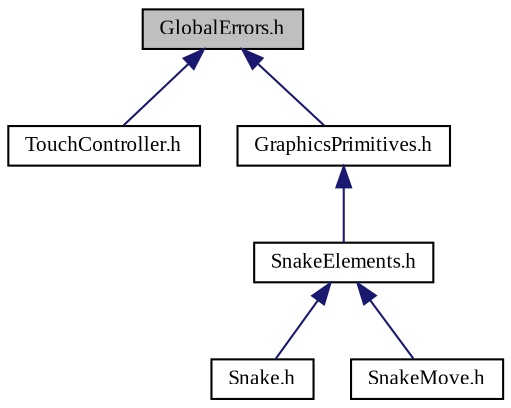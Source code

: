 digraph "GlobalErrors.h"
{
  edge [fontname="TimesNewRoman",fontsize="10",labelfontname="TimesNewRoman",labelfontsize="10"];
  node [fontname="TimesNewRoman",fontsize="10",shape=record];
  Node1 [label="GlobalErrors.h",height=0.2,width=0.4,color="black", fillcolor="grey75", style="filled", fontcolor="black"];
  Node1 -> Node2 [dir="back",color="midnightblue",fontsize="10",style="solid"];
  Node2 [label="TouchController.h",height=0.2,width=0.4,color="black", fillcolor="white", style="filled",URL="$_touch_controller_8h.html",tooltip="Kontroler sterownika dotyku XPT2046 - header file. "];
  Node1 -> Node3 [dir="back",color="midnightblue",fontsize="10",style="solid"];
  Node3 [label="GraphicsPrimitives.h",height=0.2,width=0.4,color="black", fillcolor="white", style="filled",URL="$_graphics_primitives_8h.html",tooltip="Prymitywy graficzne - header file. "];
  Node3 -> Node4 [dir="back",color="midnightblue",fontsize="10",style="solid"];
  Node4 [label="SnakeElements.h",height=0.2,width=0.4,color="black", fillcolor="white", style="filled",URL="$_snake_elements_8h.html",tooltip="Elementy weza dla gry Snake - header file. "];
  Node4 -> Node5 [dir="back",color="midnightblue",fontsize="10",style="solid"];
  Node5 [label="Snake.h",height=0.2,width=0.4,color="black", fillcolor="white", style="filled",URL="$_snake_8h.html",tooltip="Gra Snake - header file. "];
  Node4 -> Node6 [dir="back",color="midnightblue",fontsize="10",style="solid"];
  Node6 [label="SnakeMove.h",height=0.2,width=0.4,color="black", fillcolor="white", style="filled",URL="$_snake_move_8h.html",tooltip="Ruch weza dla gry Snake - header file. "];
}
